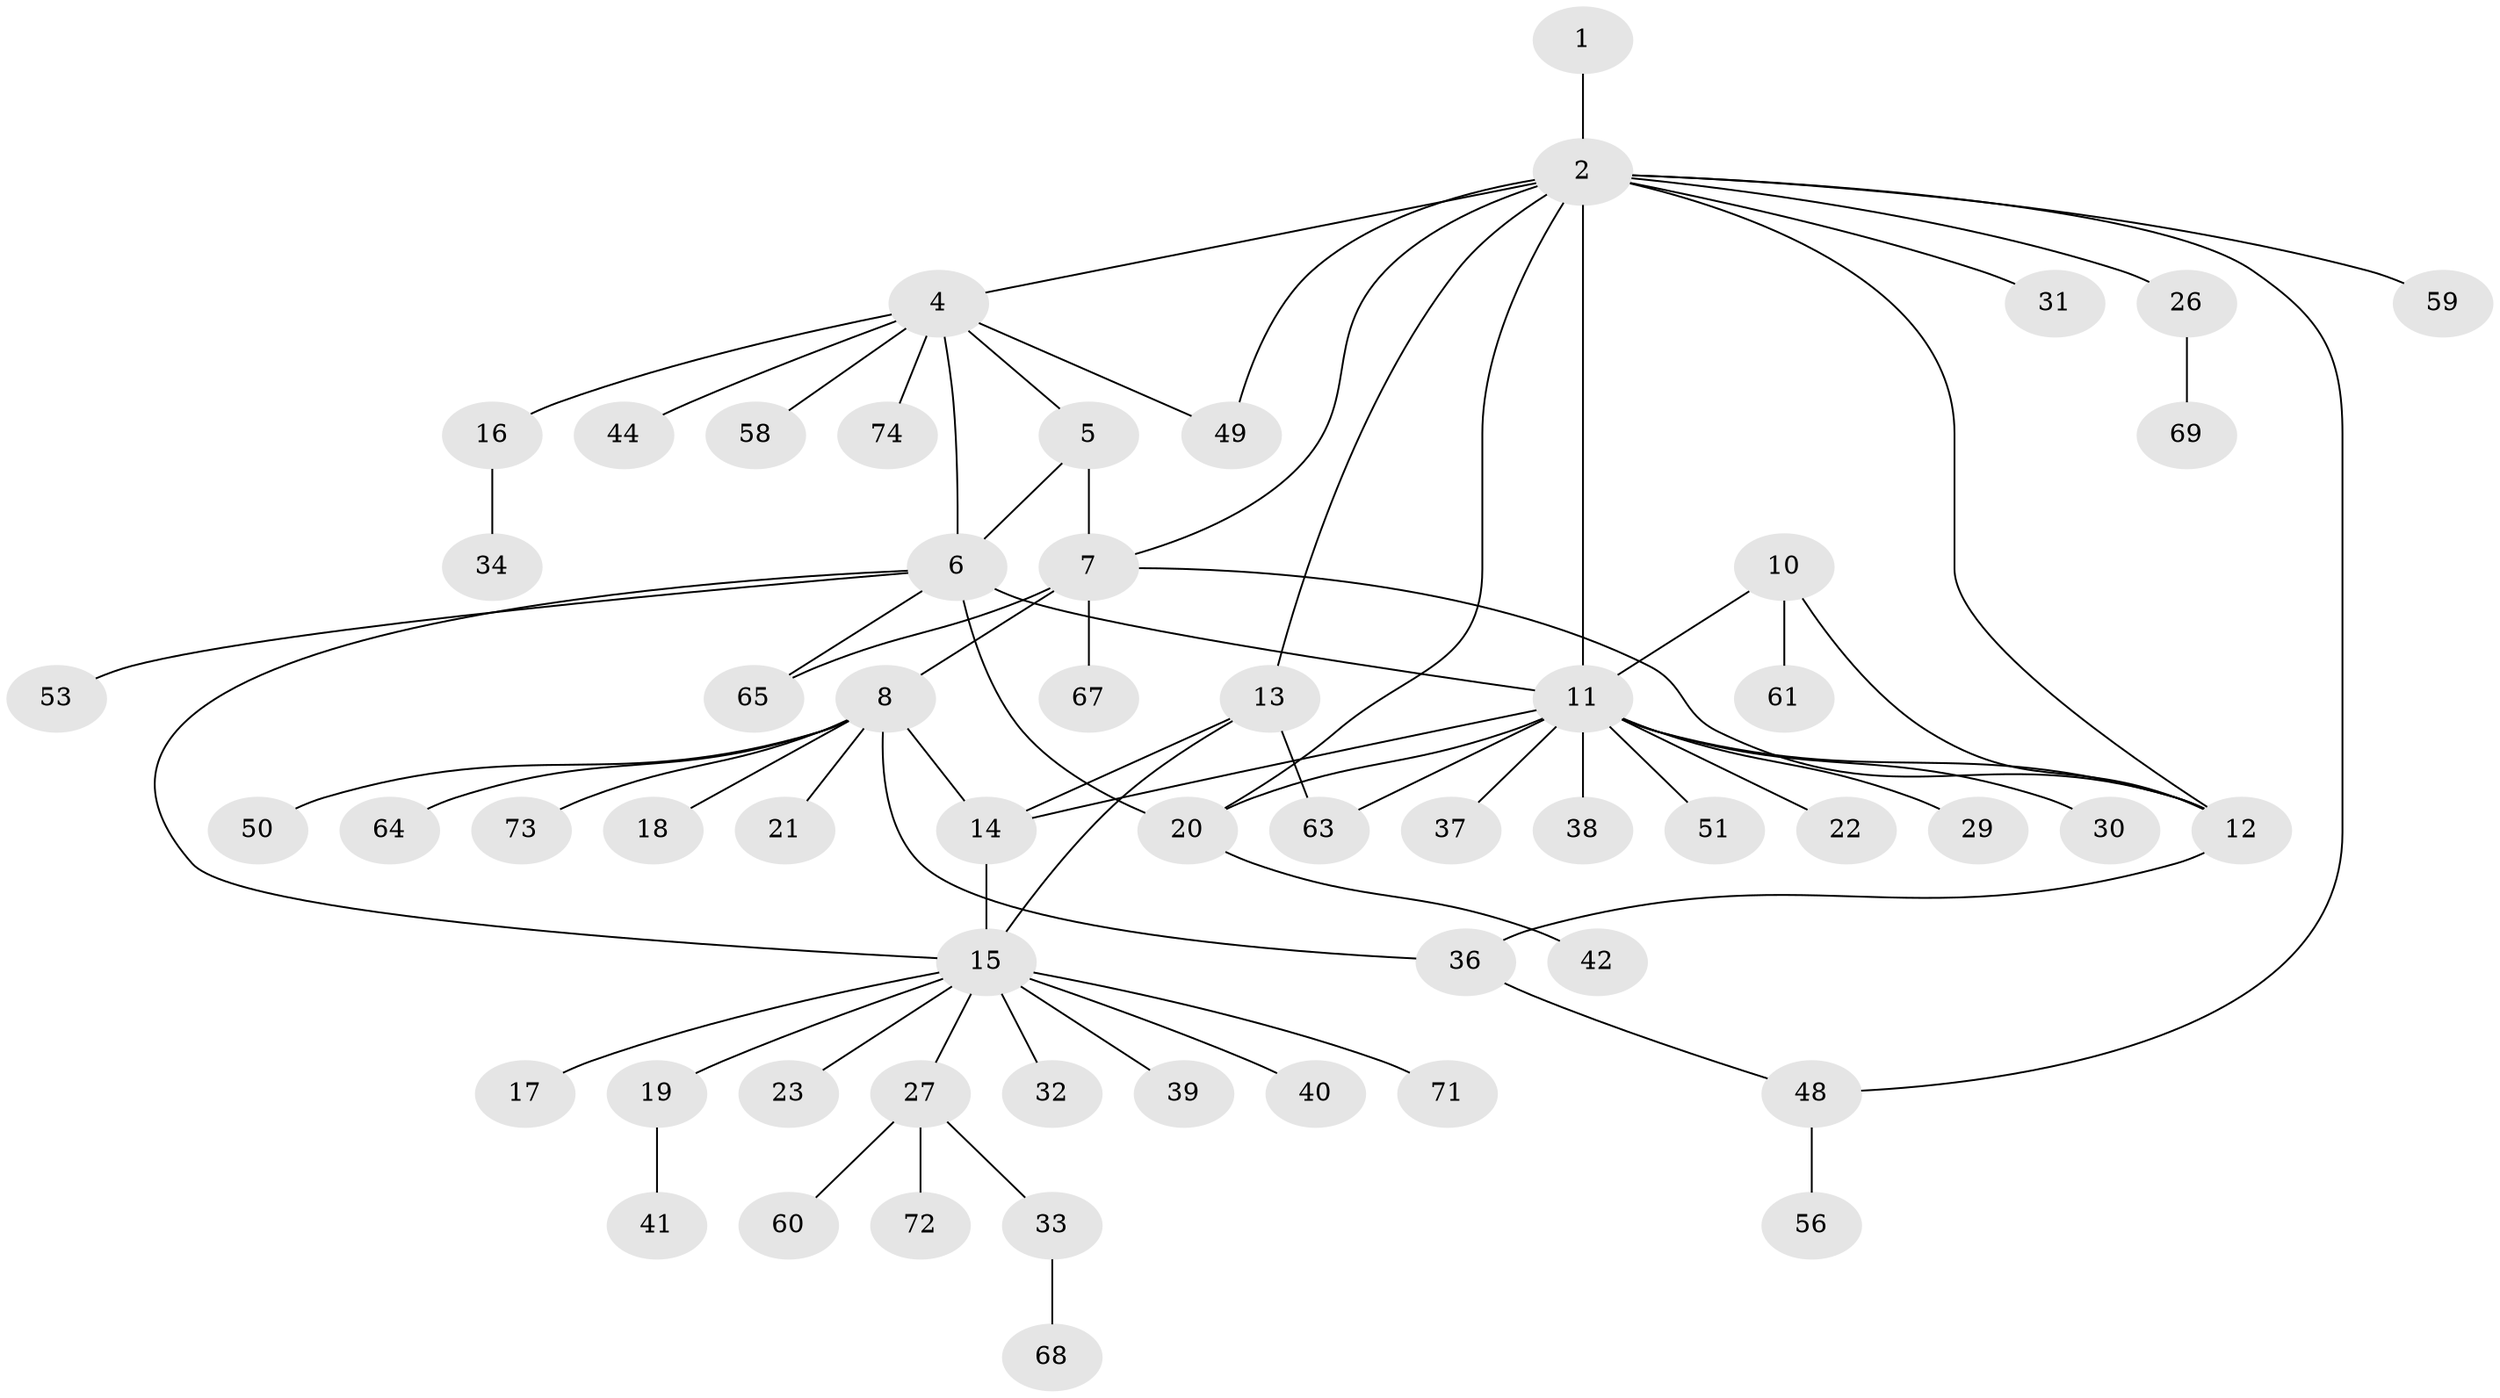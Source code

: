 // original degree distribution, {3: 0.14864864864864866, 2: 0.1891891891891892, 13: 0.013513513513513514, 8: 0.04054054054054054, 6: 0.02702702702702703, 12: 0.02702702702702703, 4: 0.04054054054054054, 1: 0.5135135135135135}
// Generated by graph-tools (version 1.1) at 2025/11/02/27/25 16:11:32]
// undirected, 57 vertices, 73 edges
graph export_dot {
graph [start="1"]
  node [color=gray90,style=filled];
  1 [super="+57"];
  2 [super="+3"];
  4 [super="+28"];
  5;
  6 [super="+54"];
  7 [super="+9"];
  8 [super="+24"];
  10;
  11 [super="+25"];
  12 [super="+55"];
  13;
  14;
  15 [super="+46"];
  16;
  17;
  18;
  19;
  20 [super="+35"];
  21;
  22;
  23;
  26 [super="+45"];
  27 [super="+47"];
  29;
  30;
  31;
  32;
  33;
  34 [super="+52"];
  36;
  37;
  38;
  39;
  40;
  41 [super="+43"];
  42;
  44;
  48 [super="+62"];
  49 [super="+70"];
  50;
  51;
  53;
  56;
  58;
  59;
  60;
  61;
  63;
  64;
  65 [super="+66"];
  67;
  68;
  69;
  71;
  72;
  73;
  74;
  1 -- 2 [weight=2];
  2 -- 4;
  2 -- 11;
  2 -- 12;
  2 -- 13;
  2 -- 48;
  2 -- 20;
  2 -- 26;
  2 -- 59;
  2 -- 31;
  2 -- 7;
  2 -- 49;
  4 -- 5;
  4 -- 6;
  4 -- 16;
  4 -- 44;
  4 -- 49;
  4 -- 58;
  4 -- 74;
  5 -- 6;
  5 -- 7;
  6 -- 11;
  6 -- 15;
  6 -- 20;
  6 -- 53;
  6 -- 65;
  7 -- 8 [weight=2];
  7 -- 65;
  7 -- 67;
  7 -- 12;
  8 -- 14;
  8 -- 18;
  8 -- 21;
  8 -- 36;
  8 -- 73;
  8 -- 50;
  8 -- 64;
  10 -- 11;
  10 -- 12;
  10 -- 61;
  11 -- 12;
  11 -- 14;
  11 -- 22;
  11 -- 29;
  11 -- 30;
  11 -- 37;
  11 -- 38;
  11 -- 51;
  11 -- 63;
  11 -- 20;
  12 -- 36;
  13 -- 14;
  13 -- 15;
  13 -- 63;
  14 -- 15;
  15 -- 17;
  15 -- 19;
  15 -- 23;
  15 -- 27;
  15 -- 32;
  15 -- 39;
  15 -- 40;
  15 -- 71;
  16 -- 34;
  19 -- 41;
  20 -- 42;
  26 -- 69;
  27 -- 33;
  27 -- 60;
  27 -- 72;
  33 -- 68;
  36 -- 48;
  48 -- 56;
}
